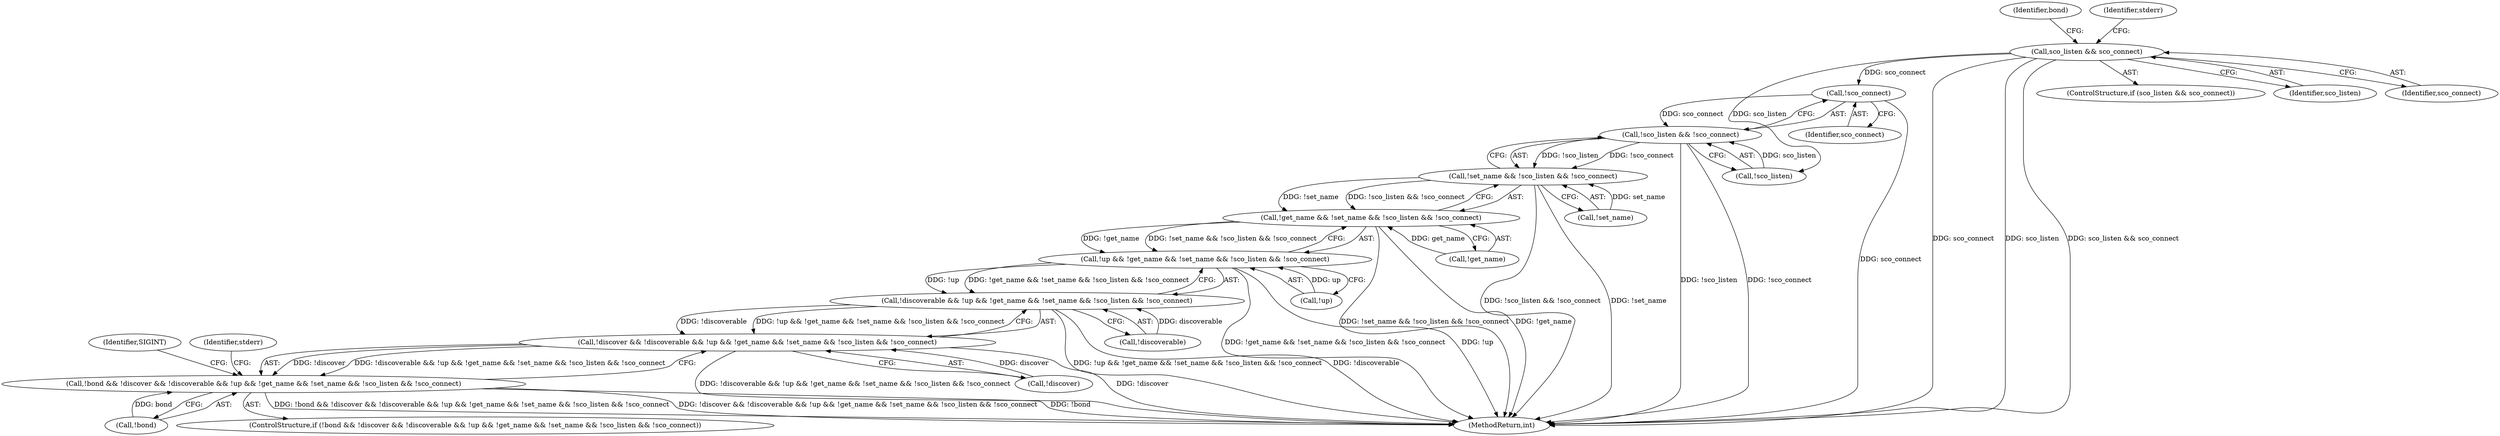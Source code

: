 digraph "0_Android_37c88107679d36c419572732b4af6e18bb2f7dce_6@API" {
"1000161" [label="(Call,!sco_connect)"];
"1000128" [label="(Call,sco_listen && sco_connect)"];
"1000158" [label="(Call,!sco_listen && !sco_connect)"];
"1000155" [label="(Call,!set_name && !sco_listen && !sco_connect)"];
"1000152" [label="(Call,!get_name && !set_name && !sco_listen && !sco_connect)"];
"1000149" [label="(Call,!up && !get_name && !set_name && !sco_listen && !sco_connect)"];
"1000146" [label="(Call,!discoverable && !up && !get_name && !set_name && !sco_listen && !sco_connect)"];
"1000143" [label="(Call,!discover && !discoverable && !up && !get_name && !set_name && !sco_listen && !sco_connect)"];
"1000140" [label="(Call,!bond && !discover && !discoverable && !up && !get_name && !set_name && !sco_listen && !sco_connect)"];
"1000161" [label="(Call,!sco_connect)"];
"1000165" [label="(Identifier,stderr)"];
"1000159" [label="(Call,!sco_listen)"];
"1000149" [label="(Call,!up && !get_name && !set_name && !sco_listen && !sco_connect)"];
"1000155" [label="(Call,!set_name && !sco_listen && !sco_connect)"];
"1000153" [label="(Call,!get_name)"];
"1000141" [label="(Call,!bond)"];
"1000586" [label="(MethodReturn,int)"];
"1000156" [label="(Call,!set_name)"];
"1000146" [label="(Call,!discoverable && !up && !get_name && !set_name && !sco_listen && !sco_connect)"];
"1000127" [label="(ControlStructure,if (sco_listen && sco_connect))"];
"1000150" [label="(Call,!up)"];
"1000144" [label="(Call,!discover)"];
"1000158" [label="(Call,!sco_listen && !sco_connect)"];
"1000152" [label="(Call,!get_name && !set_name && !sco_listen && !sco_connect)"];
"1000129" [label="(Identifier,sco_listen)"];
"1000162" [label="(Identifier,sco_connect)"];
"1000147" [label="(Call,!discoverable)"];
"1000142" [label="(Identifier,bond)"];
"1000130" [label="(Identifier,sco_connect)"];
"1000140" [label="(Call,!bond && !discover && !discoverable && !up && !get_name && !set_name && !sco_listen && !sco_connect)"];
"1000143" [label="(Call,!discover && !discoverable && !up && !get_name && !set_name && !sco_listen && !sco_connect)"];
"1000133" [label="(Identifier,stderr)"];
"1000128" [label="(Call,sco_listen && sco_connect)"];
"1000139" [label="(ControlStructure,if (!bond && !discover && !discoverable && !up && !get_name && !set_name && !sco_listen && !sco_connect))"];
"1000174" [label="(Identifier,SIGINT)"];
"1000161" -> "1000158"  [label="AST: "];
"1000161" -> "1000162"  [label="CFG: "];
"1000162" -> "1000161"  [label="AST: "];
"1000158" -> "1000161"  [label="CFG: "];
"1000161" -> "1000586"  [label="DDG: sco_connect"];
"1000161" -> "1000158"  [label="DDG: sco_connect"];
"1000128" -> "1000161"  [label="DDG: sco_connect"];
"1000128" -> "1000127"  [label="AST: "];
"1000128" -> "1000129"  [label="CFG: "];
"1000128" -> "1000130"  [label="CFG: "];
"1000129" -> "1000128"  [label="AST: "];
"1000130" -> "1000128"  [label="AST: "];
"1000133" -> "1000128"  [label="CFG: "];
"1000142" -> "1000128"  [label="CFG: "];
"1000128" -> "1000586"  [label="DDG: sco_connect"];
"1000128" -> "1000586"  [label="DDG: sco_listen"];
"1000128" -> "1000586"  [label="DDG: sco_listen && sco_connect"];
"1000128" -> "1000159"  [label="DDG: sco_listen"];
"1000158" -> "1000155"  [label="AST: "];
"1000158" -> "1000159"  [label="CFG: "];
"1000159" -> "1000158"  [label="AST: "];
"1000155" -> "1000158"  [label="CFG: "];
"1000158" -> "1000586"  [label="DDG: !sco_listen"];
"1000158" -> "1000586"  [label="DDG: !sco_connect"];
"1000158" -> "1000155"  [label="DDG: !sco_listen"];
"1000158" -> "1000155"  [label="DDG: !sco_connect"];
"1000159" -> "1000158"  [label="DDG: sco_listen"];
"1000155" -> "1000152"  [label="AST: "];
"1000155" -> "1000156"  [label="CFG: "];
"1000156" -> "1000155"  [label="AST: "];
"1000152" -> "1000155"  [label="CFG: "];
"1000155" -> "1000586"  [label="DDG: !sco_listen && !sco_connect"];
"1000155" -> "1000586"  [label="DDG: !set_name"];
"1000155" -> "1000152"  [label="DDG: !set_name"];
"1000155" -> "1000152"  [label="DDG: !sco_listen && !sco_connect"];
"1000156" -> "1000155"  [label="DDG: set_name"];
"1000152" -> "1000149"  [label="AST: "];
"1000152" -> "1000153"  [label="CFG: "];
"1000153" -> "1000152"  [label="AST: "];
"1000149" -> "1000152"  [label="CFG: "];
"1000152" -> "1000586"  [label="DDG: !set_name && !sco_listen && !sco_connect"];
"1000152" -> "1000586"  [label="DDG: !get_name"];
"1000152" -> "1000149"  [label="DDG: !get_name"];
"1000152" -> "1000149"  [label="DDG: !set_name && !sco_listen && !sco_connect"];
"1000153" -> "1000152"  [label="DDG: get_name"];
"1000149" -> "1000146"  [label="AST: "];
"1000149" -> "1000150"  [label="CFG: "];
"1000150" -> "1000149"  [label="AST: "];
"1000146" -> "1000149"  [label="CFG: "];
"1000149" -> "1000586"  [label="DDG: !get_name && !set_name && !sco_listen && !sco_connect"];
"1000149" -> "1000586"  [label="DDG: !up"];
"1000149" -> "1000146"  [label="DDG: !up"];
"1000149" -> "1000146"  [label="DDG: !get_name && !set_name && !sco_listen && !sco_connect"];
"1000150" -> "1000149"  [label="DDG: up"];
"1000146" -> "1000143"  [label="AST: "];
"1000146" -> "1000147"  [label="CFG: "];
"1000147" -> "1000146"  [label="AST: "];
"1000143" -> "1000146"  [label="CFG: "];
"1000146" -> "1000586"  [label="DDG: !up && !get_name && !set_name && !sco_listen && !sco_connect"];
"1000146" -> "1000586"  [label="DDG: !discoverable"];
"1000146" -> "1000143"  [label="DDG: !discoverable"];
"1000146" -> "1000143"  [label="DDG: !up && !get_name && !set_name && !sco_listen && !sco_connect"];
"1000147" -> "1000146"  [label="DDG: discoverable"];
"1000143" -> "1000140"  [label="AST: "];
"1000143" -> "1000144"  [label="CFG: "];
"1000144" -> "1000143"  [label="AST: "];
"1000140" -> "1000143"  [label="CFG: "];
"1000143" -> "1000586"  [label="DDG: !discover"];
"1000143" -> "1000586"  [label="DDG: !discoverable && !up && !get_name && !set_name && !sco_listen && !sco_connect"];
"1000143" -> "1000140"  [label="DDG: !discover"];
"1000143" -> "1000140"  [label="DDG: !discoverable && !up && !get_name && !set_name && !sco_listen && !sco_connect"];
"1000144" -> "1000143"  [label="DDG: discover"];
"1000140" -> "1000139"  [label="AST: "];
"1000140" -> "1000141"  [label="CFG: "];
"1000141" -> "1000140"  [label="AST: "];
"1000165" -> "1000140"  [label="CFG: "];
"1000174" -> "1000140"  [label="CFG: "];
"1000140" -> "1000586"  [label="DDG: !bond"];
"1000140" -> "1000586"  [label="DDG: !bond && !discover && !discoverable && !up && !get_name && !set_name && !sco_listen && !sco_connect"];
"1000140" -> "1000586"  [label="DDG: !discover && !discoverable && !up && !get_name && !set_name && !sco_listen && !sco_connect"];
"1000141" -> "1000140"  [label="DDG: bond"];
}
